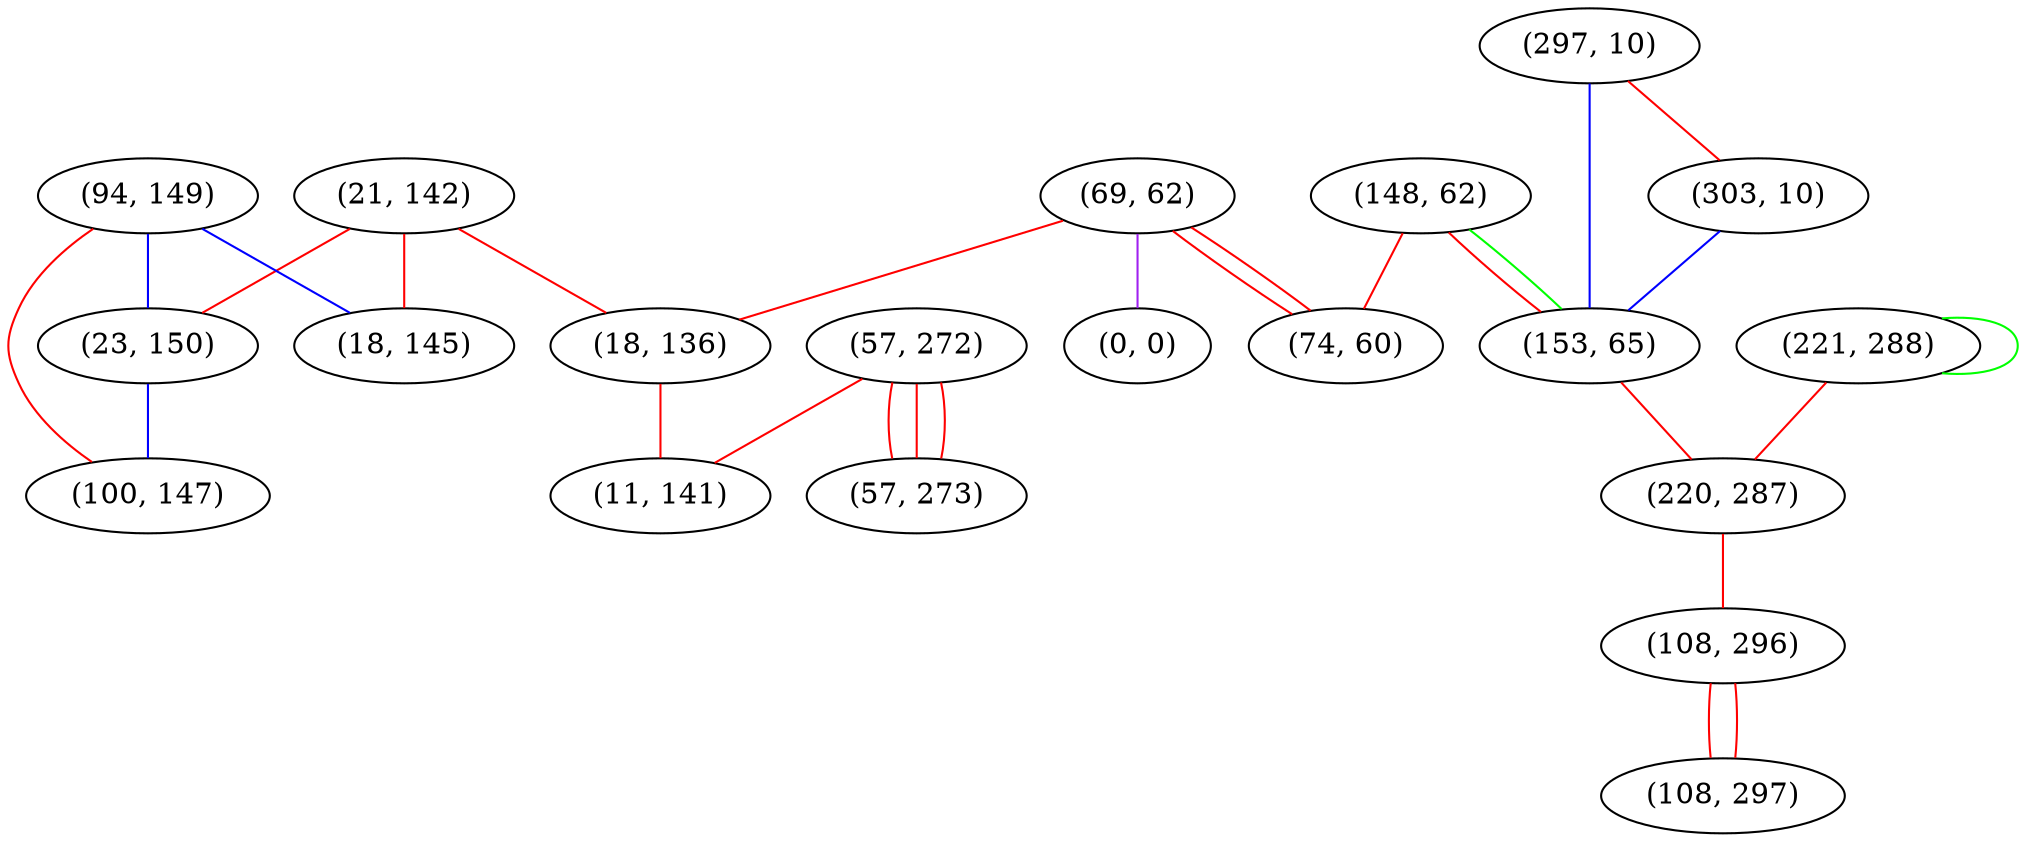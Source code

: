 graph "" {
"(21, 142)";
"(69, 62)";
"(57, 272)";
"(0, 0)";
"(57, 273)";
"(94, 149)";
"(23, 150)";
"(221, 288)";
"(148, 62)";
"(18, 145)";
"(297, 10)";
"(303, 10)";
"(100, 147)";
"(153, 65)";
"(18, 136)";
"(220, 287)";
"(108, 296)";
"(108, 297)";
"(74, 60)";
"(11, 141)";
"(21, 142)" -- "(18, 136)"  [color=red, key=0, weight=1];
"(21, 142)" -- "(23, 150)"  [color=red, key=0, weight=1];
"(21, 142)" -- "(18, 145)"  [color=red, key=0, weight=1];
"(69, 62)" -- "(18, 136)"  [color=red, key=0, weight=1];
"(69, 62)" -- "(0, 0)"  [color=purple, key=0, weight=4];
"(69, 62)" -- "(74, 60)"  [color=red, key=0, weight=1];
"(69, 62)" -- "(74, 60)"  [color=red, key=1, weight=1];
"(57, 272)" -- "(57, 273)"  [color=red, key=0, weight=1];
"(57, 272)" -- "(57, 273)"  [color=red, key=1, weight=1];
"(57, 272)" -- "(57, 273)"  [color=red, key=2, weight=1];
"(57, 272)" -- "(11, 141)"  [color=red, key=0, weight=1];
"(94, 149)" -- "(23, 150)"  [color=blue, key=0, weight=3];
"(94, 149)" -- "(18, 145)"  [color=blue, key=0, weight=3];
"(94, 149)" -- "(100, 147)"  [color=red, key=0, weight=1];
"(23, 150)" -- "(100, 147)"  [color=blue, key=0, weight=3];
"(221, 288)" -- "(220, 287)"  [color=red, key=0, weight=1];
"(221, 288)" -- "(221, 288)"  [color=green, key=0, weight=2];
"(148, 62)" -- "(74, 60)"  [color=red, key=0, weight=1];
"(148, 62)" -- "(153, 65)"  [color=red, key=0, weight=1];
"(148, 62)" -- "(153, 65)"  [color=green, key=1, weight=2];
"(297, 10)" -- "(153, 65)"  [color=blue, key=0, weight=3];
"(297, 10)" -- "(303, 10)"  [color=red, key=0, weight=1];
"(303, 10)" -- "(153, 65)"  [color=blue, key=0, weight=3];
"(153, 65)" -- "(220, 287)"  [color=red, key=0, weight=1];
"(18, 136)" -- "(11, 141)"  [color=red, key=0, weight=1];
"(220, 287)" -- "(108, 296)"  [color=red, key=0, weight=1];
"(108, 296)" -- "(108, 297)"  [color=red, key=0, weight=1];
"(108, 296)" -- "(108, 297)"  [color=red, key=1, weight=1];
}
